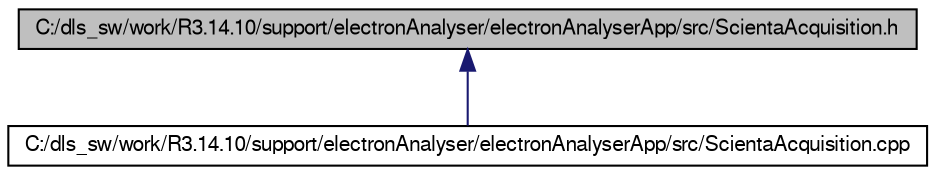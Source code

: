 digraph G
{
  edge [fontname="FreeSans",fontsize="10",labelfontname="FreeSans",labelfontsize="10"];
  node [fontname="FreeSans",fontsize="10",shape=record];
  Node1 [label="C:/dls_sw/work/R3.14.10/support/electronAnalyser/electronAnalyserApp/src/ScientaAcquisition.h",height=0.2,width=0.4,color="black", fillcolor="grey75", style="filled" fontcolor="black"];
  Node1 -> Node2 [dir=back,color="midnightblue",fontsize="10",style="solid",fontname="FreeSans"];
  Node2 [label="C:/dls_sw/work/R3.14.10/support/electronAnalyser/electronAnalyserApp/src/ScientaAcquisition.cpp",height=0.2,width=0.4,color="black", fillcolor="white", style="filled",URL="$_scienta_acquisition_8cpp.html"];
}
